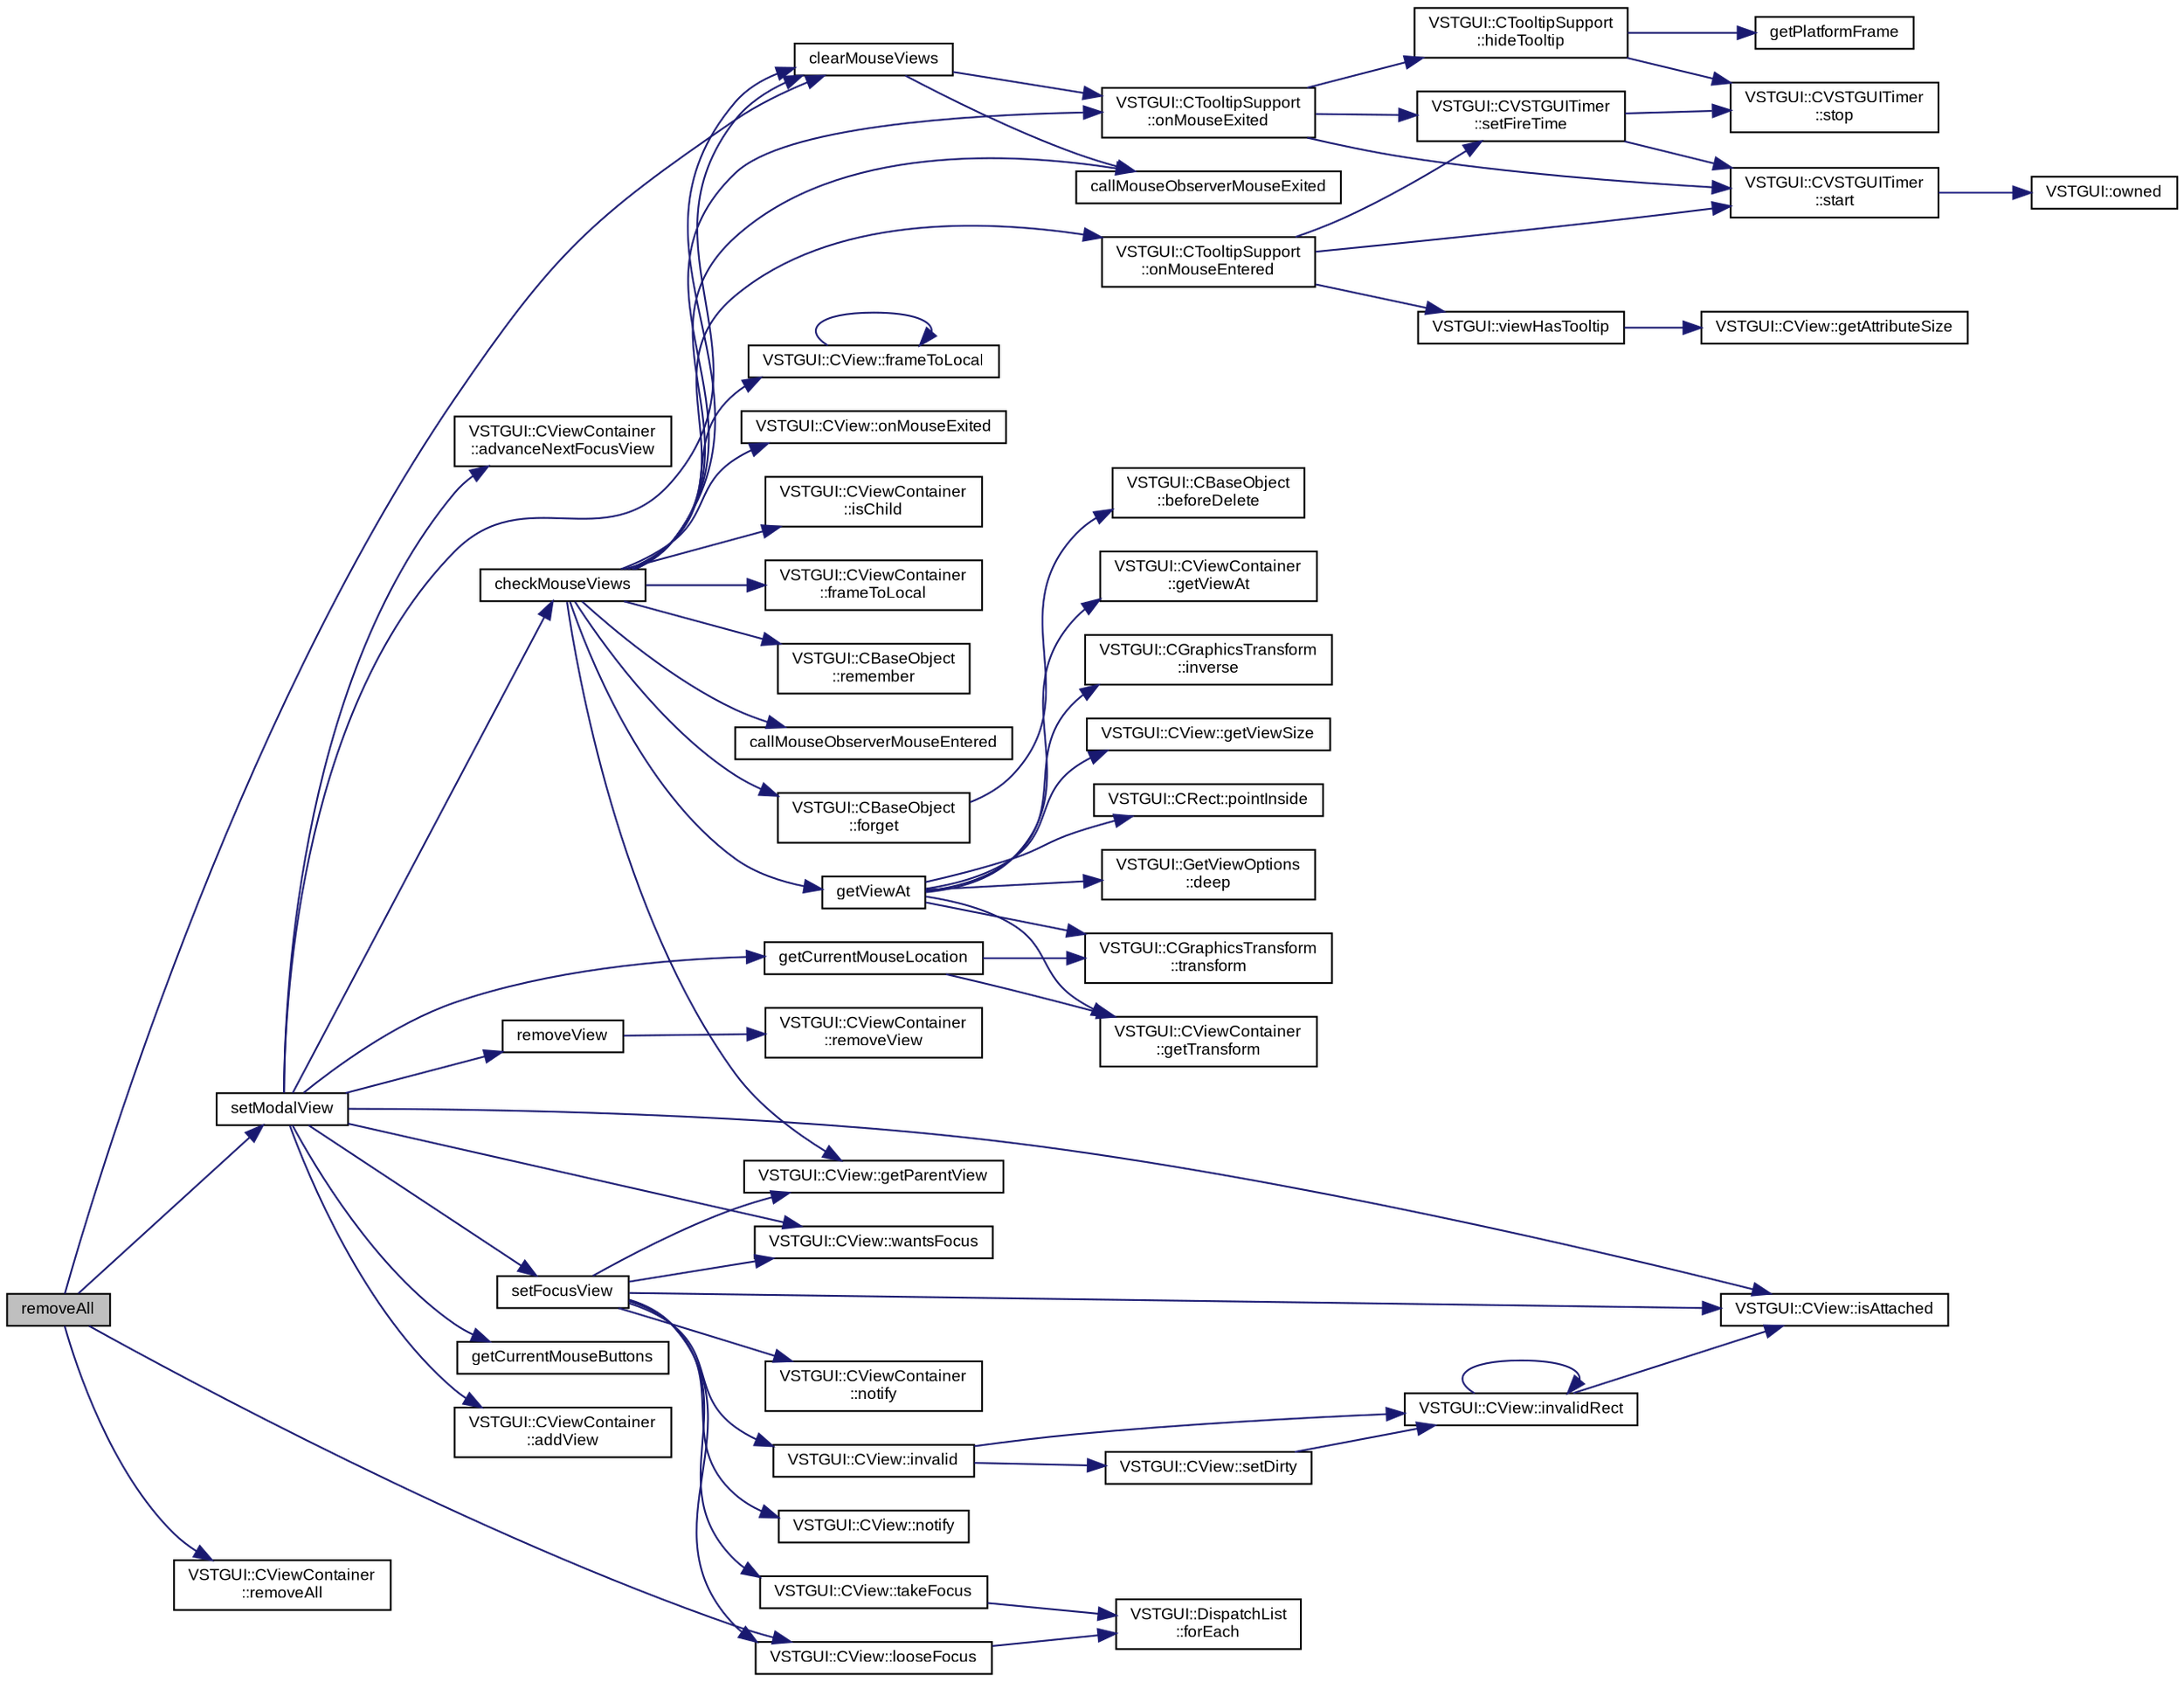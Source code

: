 digraph "removeAll"
{
  bgcolor="transparent";
  edge [fontname="Arial",fontsize="9",labelfontname="Arial",labelfontsize="9"];
  node [fontname="Arial",fontsize="9",shape=record];
  rankdir="LR";
  Node1 [label="removeAll",height=0.2,width=0.4,color="black", fillcolor="grey75", style="filled" fontcolor="black"];
  Node1 -> Node2 [color="midnightblue",fontsize="9",style="solid",fontname="Arial"];
  Node2 [label="setModalView",height=0.2,width=0.4,color="black",URL="$class_v_s_t_g_u_i_1_1_c_frame.html#a8702ff2f7885f8d7a93bde675d32f1dc"];
  Node2 -> Node3 [color="midnightblue",fontsize="9",style="solid",fontname="Arial"];
  Node3 [label="VSTGUI::CView::isAttached",height=0.2,width=0.4,color="black",URL="$class_v_s_t_g_u_i_1_1_c_view.html#a1b7f04ee36bdaecd09a2625370dc90d8",tooltip="is view attached to a parentView "];
  Node2 -> Node4 [color="midnightblue",fontsize="9",style="solid",fontname="Arial"];
  Node4 [label="removeView",height=0.2,width=0.4,color="black",URL="$class_v_s_t_g_u_i_1_1_c_frame.html#a0a4c38fc43ad87d5ef21f0e7361d4f25",tooltip="remove a child view "];
  Node4 -> Node5 [color="midnightblue",fontsize="9",style="solid",fontname="Arial"];
  Node5 [label="VSTGUI::CViewContainer\l::removeView",height=0.2,width=0.4,color="black",URL="$class_v_s_t_g_u_i_1_1_c_view_container.html#a9fe6dbf0da28849e9e2048cc22e0e97a",tooltip="remove a child view "];
  Node2 -> Node6 [color="midnightblue",fontsize="9",style="solid",fontname="Arial"];
  Node6 [label="VSTGUI::CViewContainer\l::addView",height=0.2,width=0.4,color="black",URL="$class_v_s_t_g_u_i_1_1_c_view_container.html#aa3f0bcc0a5ac5c2a62405f6899dda689",tooltip="add a child view "];
  Node2 -> Node7 [color="midnightblue",fontsize="9",style="solid",fontname="Arial"];
  Node7 [label="clearMouseViews",height=0.2,width=0.4,color="black",URL="$class_v_s_t_g_u_i_1_1_c_frame.html#adeac5973a837902933978d7d5a1eee61"];
  Node7 -> Node8 [color="midnightblue",fontsize="9",style="solid",fontname="Arial"];
  Node8 [label="VSTGUI::CTooltipSupport\l::onMouseExited",height=0.2,width=0.4,color="black",URL="$class_v_s_t_g_u_i_1_1_c_tooltip_support.html#a8f43f21fc087ee3670f58784a1d2af0c"];
  Node8 -> Node9 [color="midnightblue",fontsize="9",style="solid",fontname="Arial"];
  Node9 [label="VSTGUI::CTooltipSupport\l::hideTooltip",height=0.2,width=0.4,color="black",URL="$class_v_s_t_g_u_i_1_1_c_tooltip_support.html#adb9104d43a8ae01c2023f36390a1909f"];
  Node9 -> Node10 [color="midnightblue",fontsize="9",style="solid",fontname="Arial"];
  Node10 [label="VSTGUI::CVSTGUITimer\l::stop",height=0.2,width=0.4,color="black",URL="$class_v_s_t_g_u_i_1_1_c_v_s_t_g_u_i_timer.html#a68a350717fe6bf9012843e7c977d87b2",tooltip="stops the timer, returns whether timer was running or not "];
  Node9 -> Node11 [color="midnightblue",fontsize="9",style="solid",fontname="Arial"];
  Node11 [label="getPlatformFrame",height=0.2,width=0.4,color="black",URL="$class_v_s_t_g_u_i_1_1_c_frame.html#a3b8d7ec8e7df59cf0fdc367f99fde1d0"];
  Node8 -> Node12 [color="midnightblue",fontsize="9",style="solid",fontname="Arial"];
  Node12 [label="VSTGUI::CVSTGUITimer\l::setFireTime",height=0.2,width=0.4,color="black",URL="$class_v_s_t_g_u_i_1_1_c_v_s_t_g_u_i_timer.html#a8647d7eb64d0c6fcbdd654332bac258b",tooltip="in milliseconds "];
  Node12 -> Node10 [color="midnightblue",fontsize="9",style="solid",fontname="Arial"];
  Node12 -> Node13 [color="midnightblue",fontsize="9",style="solid",fontname="Arial"];
  Node13 [label="VSTGUI::CVSTGUITimer\l::start",height=0.2,width=0.4,color="black",URL="$class_v_s_t_g_u_i_1_1_c_v_s_t_g_u_i_timer.html#aad5997aaaa2d622f0ca57f8b24a51a7b",tooltip="starts the timer "];
  Node13 -> Node14 [color="midnightblue",fontsize="9",style="solid",fontname="Arial"];
  Node14 [label="VSTGUI::owned",height=0.2,width=0.4,color="black",URL="$namespace_v_s_t_g_u_i.html#a8464605507078761fac5d681245eb20a"];
  Node8 -> Node13 [color="midnightblue",fontsize="9",style="solid",fontname="Arial"];
  Node7 -> Node15 [color="midnightblue",fontsize="9",style="solid",fontname="Arial"];
  Node15 [label="callMouseObserverMouseExited",height=0.2,width=0.4,color="black",URL="$class_v_s_t_g_u_i_1_1_c_frame.html#a8f97b9b5fe74666c47d1c374f265e60d"];
  Node2 -> Node16 [color="midnightblue",fontsize="9",style="solid",fontname="Arial"];
  Node16 [label="VSTGUI::CViewContainer\l::advanceNextFocusView",height=0.2,width=0.4,color="black",URL="$class_v_s_t_g_u_i_1_1_c_view_container.html#ac06cfb766955cd71c35364f5d18072dd"];
  Node2 -> Node17 [color="midnightblue",fontsize="9",style="solid",fontname="Arial"];
  Node17 [label="setFocusView",height=0.2,width=0.4,color="black",URL="$class_v_s_t_g_u_i_1_1_c_frame.html#af51b9124a814e6fd82fb4680ac58cff3"];
  Node17 -> Node3 [color="midnightblue",fontsize="9",style="solid",fontname="Arial"];
  Node17 -> Node18 [color="midnightblue",fontsize="9",style="solid",fontname="Arial"];
  Node18 [label="VSTGUI::CView::wantsFocus",height=0.2,width=0.4,color="black",URL="$class_v_s_t_g_u_i_1_1_c_view.html#a1aaf63d0b9cd4a8f27328f2239a9951c",tooltip="check if view supports focus "];
  Node17 -> Node19 [color="midnightblue",fontsize="9",style="solid",fontname="Arial"];
  Node19 [label="VSTGUI::CView::invalid",height=0.2,width=0.4,color="black",URL="$class_v_s_t_g_u_i_1_1_c_view.html#a51647a4891b4a9cbaf8595171c5ad3fc",tooltip="mark whole view as invalid "];
  Node19 -> Node20 [color="midnightblue",fontsize="9",style="solid",fontname="Arial"];
  Node20 [label="VSTGUI::CView::setDirty",height=0.2,width=0.4,color="black",URL="$class_v_s_t_g_u_i_1_1_c_view.html#a0f19a61606a7f547b62102310063ea76",tooltip="set the view to dirty so that it is redrawn in the next idle. Thread Safe ! "];
  Node20 -> Node21 [color="midnightblue",fontsize="9",style="solid",fontname="Arial"];
  Node21 [label="VSTGUI::CView::invalidRect",height=0.2,width=0.4,color="black",URL="$class_v_s_t_g_u_i_1_1_c_view.html#ad414ba3d5e64f9fdc11309e05266ffcf",tooltip="mark rect as invalid "];
  Node21 -> Node3 [color="midnightblue",fontsize="9",style="solid",fontname="Arial"];
  Node21 -> Node21 [color="midnightblue",fontsize="9",style="solid",fontname="Arial"];
  Node19 -> Node21 [color="midnightblue",fontsize="9",style="solid",fontname="Arial"];
  Node17 -> Node22 [color="midnightblue",fontsize="9",style="solid",fontname="Arial"];
  Node22 [label="VSTGUI::CView::getParentView",height=0.2,width=0.4,color="black",URL="$class_v_s_t_g_u_i_1_1_c_view.html#ac45407fc7304ee33c5729fa04edaea76",tooltip="get parent view "];
  Node17 -> Node23 [color="midnightblue",fontsize="9",style="solid",fontname="Arial"];
  Node23 [label="VSTGUI::CView::notify",height=0.2,width=0.4,color="black",URL="$class_v_s_t_g_u_i_1_1_c_view.html#a15414e56ad0060f4b50f81ff44ad2a3e",tooltip="translates a local coordinate to a global one using parent transforms "];
  Node17 -> Node24 [color="midnightblue",fontsize="9",style="solid",fontname="Arial"];
  Node24 [label="VSTGUI::CViewContainer\l::notify",height=0.2,width=0.4,color="black",URL="$class_v_s_t_g_u_i_1_1_c_view_container.html#ab18c3bcc0cb674396848861dfd78a83a",tooltip="translates a local coordinate to a global one using parent transforms "];
  Node17 -> Node25 [color="midnightblue",fontsize="9",style="solid",fontname="Arial"];
  Node25 [label="VSTGUI::CView::looseFocus",height=0.2,width=0.4,color="black",URL="$class_v_s_t_g_u_i_1_1_c_view.html#aba08198e3f9d7bba967b0c5ab3cae07a",tooltip="called if view should loose focus "];
  Node25 -> Node26 [color="midnightblue",fontsize="9",style="solid",fontname="Arial"];
  Node26 [label="VSTGUI::DispatchList\l::forEach",height=0.2,width=0.4,color="black",URL="$class_v_s_t_g_u_i_1_1_dispatch_list.html#a09cd3391119d3266c5d62ec8525d503d"];
  Node17 -> Node27 [color="midnightblue",fontsize="9",style="solid",fontname="Arial"];
  Node27 [label="VSTGUI::CView::takeFocus",height=0.2,width=0.4,color="black",URL="$class_v_s_t_g_u_i_1_1_c_view.html#af199268157650ebc6dd9248a0ca04550",tooltip="called if view should take focus "];
  Node27 -> Node26 [color="midnightblue",fontsize="9",style="solid",fontname="Arial"];
  Node2 -> Node18 [color="midnightblue",fontsize="9",style="solid",fontname="Arial"];
  Node2 -> Node28 [color="midnightblue",fontsize="9",style="solid",fontname="Arial"];
  Node28 [label="getCurrentMouseLocation",height=0.2,width=0.4,color="black",URL="$class_v_s_t_g_u_i_1_1_c_frame.html#ae4948af61b5725ca232073a29c99d138",tooltip="get current mouse location "];
  Node28 -> Node29 [color="midnightblue",fontsize="9",style="solid",fontname="Arial"];
  Node29 [label="VSTGUI::CViewContainer\l::getTransform",height=0.2,width=0.4,color="black",URL="$class_v_s_t_g_u_i_1_1_c_view_container.html#a3140336a555cd7aacaba2ee5ca08e28a"];
  Node28 -> Node30 [color="midnightblue",fontsize="9",style="solid",fontname="Arial"];
  Node30 [label="VSTGUI::CGraphicsTransform\l::transform",height=0.2,width=0.4,color="black",URL="$struct_v_s_t_g_u_i_1_1_c_graphics_transform.html#af5b80ac47e3d74fe4cf0ca4d75f2e6c3"];
  Node2 -> Node31 [color="midnightblue",fontsize="9",style="solid",fontname="Arial"];
  Node31 [label="checkMouseViews",height=0.2,width=0.4,color="black",URL="$class_v_s_t_g_u_i_1_1_c_frame.html#a83b0d2d4c489762aa768c5e16b0c72d0"];
  Node31 -> Node32 [color="midnightblue",fontsize="9",style="solid",fontname="Arial"];
  Node32 [label="getViewAt",height=0.2,width=0.4,color="black",URL="$class_v_s_t_g_u_i_1_1_c_frame.html#ab427ac1aad7cc92ef96213f7963296a7",tooltip="get the view at point where "];
  Node32 -> Node29 [color="midnightblue",fontsize="9",style="solid",fontname="Arial"];
  Node32 -> Node33 [color="midnightblue",fontsize="9",style="solid",fontname="Arial"];
  Node33 [label="VSTGUI::CGraphicsTransform\l::inverse",height=0.2,width=0.4,color="black",URL="$struct_v_s_t_g_u_i_1_1_c_graphics_transform.html#ae0b83e1a553219ac2e5a9c0e9ee42e72"];
  Node32 -> Node30 [color="midnightblue",fontsize="9",style="solid",fontname="Arial"];
  Node32 -> Node34 [color="midnightblue",fontsize="9",style="solid",fontname="Arial"];
  Node34 [label="VSTGUI::CView::getViewSize",height=0.2,width=0.4,color="black",URL="$class_v_s_t_g_u_i_1_1_c_view.html#a5ad6102316e6d16e4905a38ad3f16dcc",tooltip="returns the current view size "];
  Node32 -> Node35 [color="midnightblue",fontsize="9",style="solid",fontname="Arial"];
  Node35 [label="VSTGUI::CRect::pointInside",height=0.2,width=0.4,color="black",URL="$struct_v_s_t_g_u_i_1_1_c_rect.html#adebba9af3dc339149fd4622f4d4a5bac",tooltip="Checks if point is inside this rect. "];
  Node32 -> Node36 [color="midnightblue",fontsize="9",style="solid",fontname="Arial"];
  Node36 [label="VSTGUI::GetViewOptions\l::deep",height=0.2,width=0.4,color="black",URL="$struct_v_s_t_g_u_i_1_1_get_view_options.html#a7daa5c7887ffc0d68ab2ea398345e756"];
  Node32 -> Node37 [color="midnightblue",fontsize="9",style="solid",fontname="Arial"];
  Node37 [label="VSTGUI::CViewContainer\l::getViewAt",height=0.2,width=0.4,color="black",URL="$class_v_s_t_g_u_i_1_1_c_view_container.html#ab5c037e08db39b2c5032eae7d2e4f47e",tooltip="get the view at point where "];
  Node31 -> Node8 [color="midnightblue",fontsize="9",style="solid",fontname="Arial"];
  Node31 -> Node38 [color="midnightblue",fontsize="9",style="solid",fontname="Arial"];
  Node38 [label="VSTGUI::CTooltipSupport\l::onMouseEntered",height=0.2,width=0.4,color="black",URL="$class_v_s_t_g_u_i_1_1_c_tooltip_support.html#abc8b4794c3c3b8761b387d51d9fbd075"];
  Node38 -> Node39 [color="midnightblue",fontsize="9",style="solid",fontname="Arial"];
  Node39 [label="VSTGUI::viewHasTooltip",height=0.2,width=0.4,color="black",URL="$namespace_v_s_t_g_u_i.html#ab235b5451d2d91c04e4f8c5b23e2269c"];
  Node39 -> Node40 [color="midnightblue",fontsize="9",style="solid",fontname="Arial"];
  Node40 [label="VSTGUI::CView::getAttributeSize",height=0.2,width=0.4,color="black",URL="$class_v_s_t_g_u_i_1_1_c_view.html#aca7d0f4f75760c54963621b67720d6a7",tooltip="get the size of an attribute "];
  Node38 -> Node12 [color="midnightblue",fontsize="9",style="solid",fontname="Arial"];
  Node38 -> Node13 [color="midnightblue",fontsize="9",style="solid",fontname="Arial"];
  Node31 -> Node7 [color="midnightblue",fontsize="9",style="solid",fontname="Arial"];
  Node31 -> Node41 [color="midnightblue",fontsize="9",style="solid",fontname="Arial"];
  Node41 [label="VSTGUI::CView::frameToLocal",height=0.2,width=0.4,color="black",URL="$class_v_s_t_g_u_i_1_1_c_view.html#a9ee172fcd9ca5d6ee196f270717341cf",tooltip="conversion from frame coordinates to local view coordinates "];
  Node41 -> Node41 [color="midnightblue",fontsize="9",style="solid",fontname="Arial"];
  Node31 -> Node42 [color="midnightblue",fontsize="9",style="solid",fontname="Arial"];
  Node42 [label="VSTGUI::CView::onMouseExited",height=0.2,width=0.4,color="black",URL="$class_v_s_t_g_u_i_1_1_c_view.html#aaf4840c33720f1498739f317d85a8cc4",tooltip="called when the mouse leaves this view "];
  Node31 -> Node15 [color="midnightblue",fontsize="9",style="solid",fontname="Arial"];
  Node31 -> Node43 [color="midnightblue",fontsize="9",style="solid",fontname="Arial"];
  Node43 [label="VSTGUI::CBaseObject\l::forget",height=0.2,width=0.4,color="black",URL="$class_v_s_t_g_u_i_1_1_c_base_object.html#ad63e28fbe95a3458c97c60bfacd47ab8",tooltip="decrease refcount and delete object if refcount == 0 "];
  Node43 -> Node44 [color="midnightblue",fontsize="9",style="solid",fontname="Arial"];
  Node44 [label="VSTGUI::CBaseObject\l::beforeDelete",height=0.2,width=0.4,color="black",URL="$class_v_s_t_g_u_i_1_1_c_base_object.html#a7109cc8e58c631f14b338c5e60633d7b"];
  Node31 -> Node45 [color="midnightblue",fontsize="9",style="solid",fontname="Arial"];
  Node45 [label="VSTGUI::CViewContainer\l::isChild",height=0.2,width=0.4,color="black",URL="$class_v_s_t_g_u_i_1_1_c_view_container.html#a60ad2aca49fcfc7cd997f5355b62b148",tooltip="check if pView is a child view of this container "];
  Node31 -> Node46 [color="midnightblue",fontsize="9",style="solid",fontname="Arial"];
  Node46 [label="VSTGUI::CViewContainer\l::frameToLocal",height=0.2,width=0.4,color="black",URL="$class_v_s_t_g_u_i_1_1_c_view_container.html#ab35a69018cf46b84c94f27b021b35fb7",tooltip="conversion from frame coordinates to local view coordinates "];
  Node31 -> Node22 [color="midnightblue",fontsize="9",style="solid",fontname="Arial"];
  Node31 -> Node47 [color="midnightblue",fontsize="9",style="solid",fontname="Arial"];
  Node47 [label="VSTGUI::CBaseObject\l::remember",height=0.2,width=0.4,color="black",URL="$class_v_s_t_g_u_i_1_1_c_base_object.html#ada0719d1daaca4af1795018001769311",tooltip="increase refcount "];
  Node31 -> Node48 [color="midnightblue",fontsize="9",style="solid",fontname="Arial"];
  Node48 [label="callMouseObserverMouseEntered",height=0.2,width=0.4,color="black",URL="$class_v_s_t_g_u_i_1_1_c_frame.html#a1f4ce6bc02521efb056d04c427c77336"];
  Node2 -> Node49 [color="midnightblue",fontsize="9",style="solid",fontname="Arial"];
  Node49 [label="getCurrentMouseButtons",height=0.2,width=0.4,color="black",URL="$class_v_s_t_g_u_i_1_1_c_frame.html#ab9b67f6b912ab50a826b5544e4a7da4a",tooltip="get current mouse buttons and key modifiers "];
  Node1 -> Node25 [color="midnightblue",fontsize="9",style="solid",fontname="Arial"];
  Node1 -> Node7 [color="midnightblue",fontsize="9",style="solid",fontname="Arial"];
  Node1 -> Node50 [color="midnightblue",fontsize="9",style="solid",fontname="Arial"];
  Node50 [label="VSTGUI::CViewContainer\l::removeAll",height=0.2,width=0.4,color="black",URL="$class_v_s_t_g_u_i_1_1_c_view_container.html#acfef7ab75b0b59f29edb89e2e16c513f",tooltip="remove all child views "];
}
